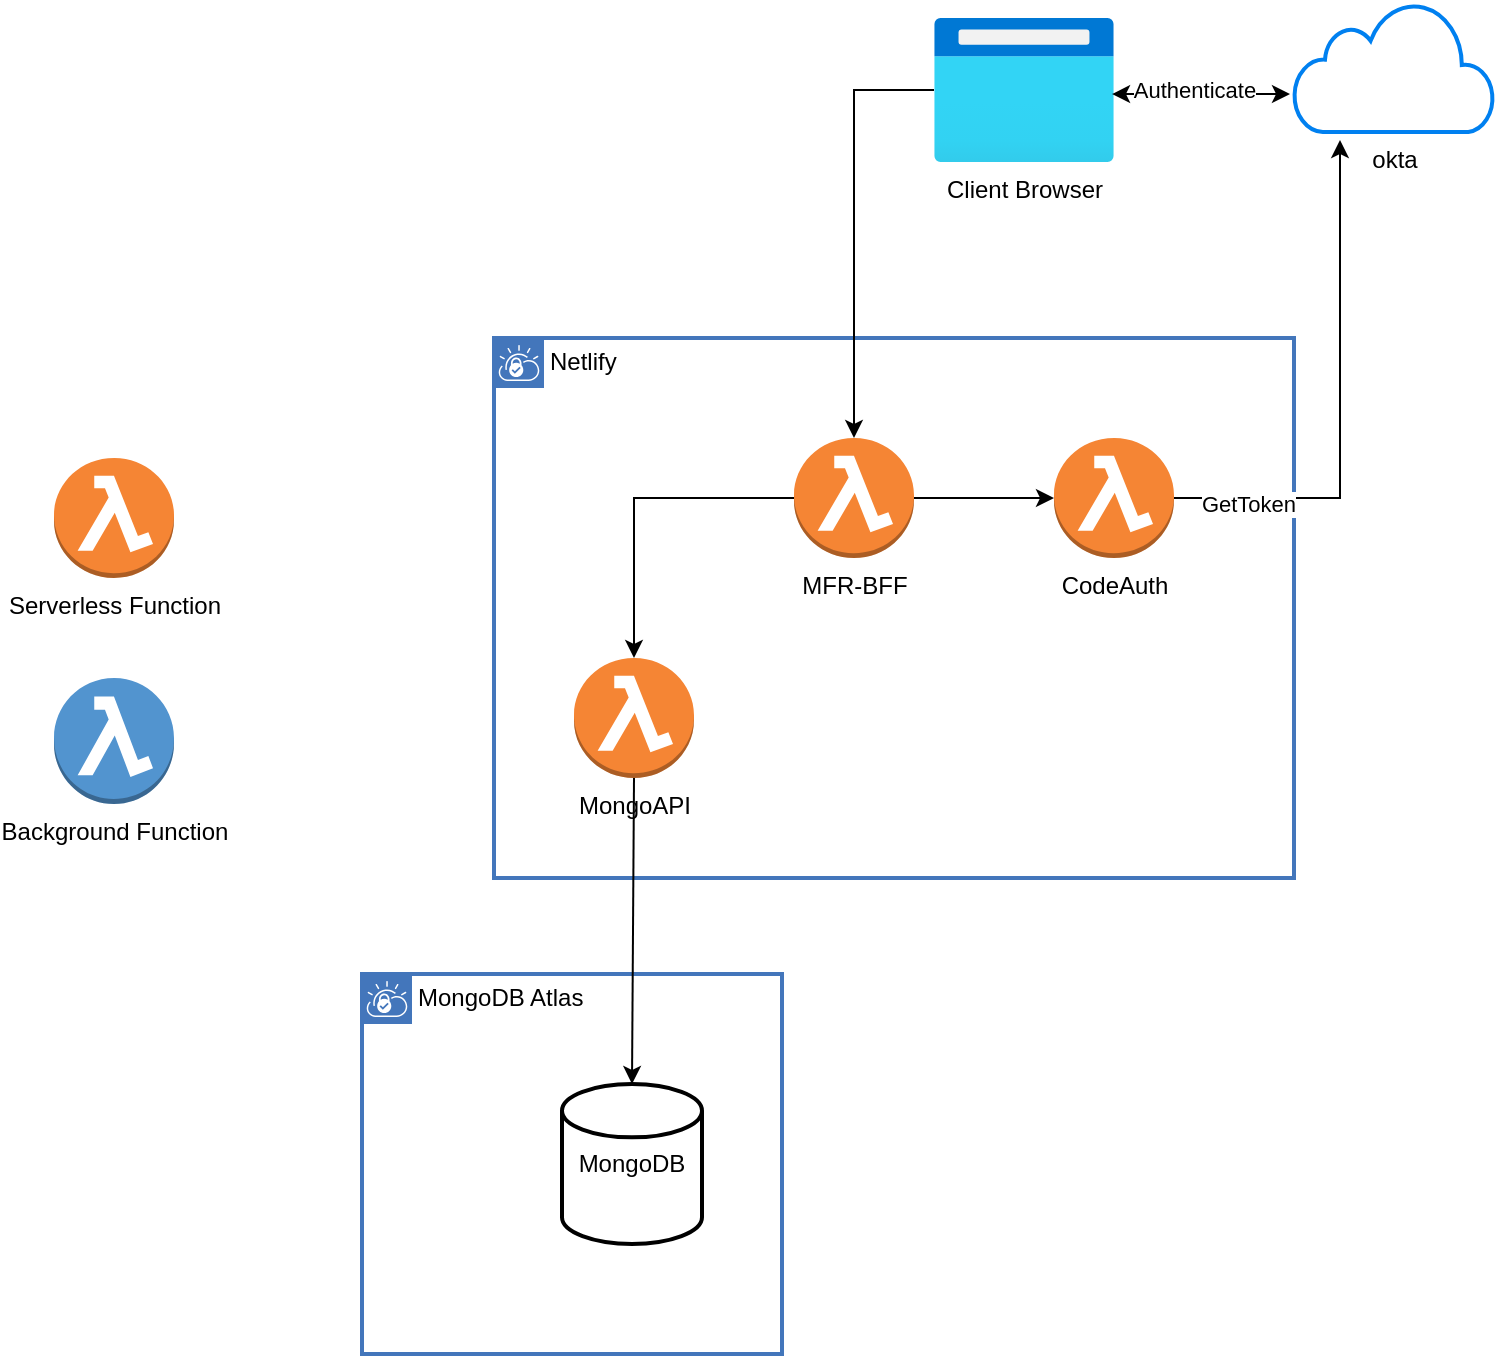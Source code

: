 <mxfile version="22.1.16" type="github">
  <diagram name="Page-1" id="tZtbLo5tzvzhx0-98deW">
    <mxGraphModel dx="880" dy="595" grid="1" gridSize="10" guides="1" tooltips="1" connect="1" arrows="1" fold="1" page="1" pageScale="1" pageWidth="850" pageHeight="1100" math="0" shadow="0">
      <root>
        <mxCell id="0" />
        <mxCell id="1" parent="0" />
        <mxCell id="ljXd4iEbn0Exki69qa5f-15" value="Netlify" style="shape=mxgraph.ibm.box;prType=vpc;fontStyle=0;verticalAlign=top;align=left;spacingLeft=32;spacingTop=4;fillColor=none;rounded=0;whiteSpace=wrap;html=1;strokeColor=#4376BB;strokeWidth=2;dashed=0;container=1;spacing=-4;collapsible=0;expand=0;recursiveResize=0;" vertex="1" parent="1">
          <mxGeometry x="310" y="190" width="400" height="270" as="geometry" />
        </mxCell>
        <mxCell id="ljXd4iEbn0Exki69qa5f-32" style="edgeStyle=orthogonalEdgeStyle;rounded=0;orthogonalLoop=1;jettySize=auto;html=1;exitX=1;exitY=0.5;exitDx=0;exitDy=0;exitPerimeter=0;" edge="1" parent="ljXd4iEbn0Exki69qa5f-15" source="ljXd4iEbn0Exki69qa5f-8" target="ljXd4iEbn0Exki69qa5f-30">
          <mxGeometry relative="1" as="geometry" />
        </mxCell>
        <mxCell id="ljXd4iEbn0Exki69qa5f-8" value="&lt;div&gt;MFR-BFF&lt;/div&gt;" style="outlineConnect=0;dashed=0;verticalLabelPosition=bottom;verticalAlign=top;align=center;html=1;shape=mxgraph.aws3.lambda_function;fillColor=#F58534;gradientColor=none;" vertex="1" parent="ljXd4iEbn0Exki69qa5f-15">
          <mxGeometry x="150" y="50" width="60" height="60" as="geometry" />
        </mxCell>
        <mxCell id="ljXd4iEbn0Exki69qa5f-2" value="&lt;div&gt;MongoAPI&lt;/div&gt;" style="outlineConnect=0;dashed=0;verticalLabelPosition=bottom;verticalAlign=top;align=center;html=1;shape=mxgraph.aws3.lambda_function;fillColor=#F58534;gradientColor=none;" vertex="1" parent="ljXd4iEbn0Exki69qa5f-15">
          <mxGeometry x="40" y="160" width="60" height="60" as="geometry" />
        </mxCell>
        <mxCell id="ljXd4iEbn0Exki69qa5f-18" style="edgeStyle=orthogonalEdgeStyle;rounded=0;orthogonalLoop=1;jettySize=auto;html=1;exitX=0;exitY=0.5;exitDx=0;exitDy=0;exitPerimeter=0;" edge="1" parent="ljXd4iEbn0Exki69qa5f-15" source="ljXd4iEbn0Exki69qa5f-8" target="ljXd4iEbn0Exki69qa5f-2">
          <mxGeometry relative="1" as="geometry" />
        </mxCell>
        <mxCell id="ljXd4iEbn0Exki69qa5f-30" value="CodeAuth" style="outlineConnect=0;dashed=0;verticalLabelPosition=bottom;verticalAlign=top;align=center;html=1;shape=mxgraph.aws3.lambda_function;fillColor=#F58534;gradientColor=none;" vertex="1" parent="ljXd4iEbn0Exki69qa5f-15">
          <mxGeometry x="280" y="50" width="60" height="60" as="geometry" />
        </mxCell>
        <mxCell id="ljXd4iEbn0Exki69qa5f-16" value="MongoDB Atlas" style="shape=mxgraph.ibm.box;prType=vpc;fontStyle=0;verticalAlign=top;align=left;spacingLeft=32;spacingTop=4;fillColor=none;rounded=0;whiteSpace=wrap;html=1;strokeColor=#4376BB;strokeWidth=2;dashed=0;container=1;spacing=-4;collapsible=0;expand=0;recursiveResize=0;" vertex="1" parent="1">
          <mxGeometry x="244" y="508" width="210" height="190" as="geometry" />
        </mxCell>
        <mxCell id="ljXd4iEbn0Exki69qa5f-1" value="MongoDB" style="strokeWidth=2;html=1;shape=mxgraph.flowchart.database;whiteSpace=wrap;" vertex="1" parent="ljXd4iEbn0Exki69qa5f-16">
          <mxGeometry x="100" y="55" width="70" height="80" as="geometry" />
        </mxCell>
        <mxCell id="ljXd4iEbn0Exki69qa5f-3" value="" style="endArrow=classic;html=1;rounded=0;exitX=0.5;exitY=1;exitDx=0;exitDy=0;exitPerimeter=0;entryX=0.5;entryY=0;entryDx=0;entryDy=0;entryPerimeter=0;" edge="1" parent="1" source="ljXd4iEbn0Exki69qa5f-2" target="ljXd4iEbn0Exki69qa5f-1">
          <mxGeometry width="50" height="50" relative="1" as="geometry">
            <mxPoint x="400" y="340" as="sourcePoint" />
            <mxPoint x="450" y="290" as="targetPoint" />
          </mxGeometry>
        </mxCell>
        <mxCell id="ljXd4iEbn0Exki69qa5f-12" value="Client Browser" style="image;aspect=fixed;html=1;points=[];align=center;fontSize=12;image=img/lib/azure2/general/Browser.svg;" vertex="1" parent="1">
          <mxGeometry x="530" y="30" width="90" height="72" as="geometry" />
        </mxCell>
        <mxCell id="ljXd4iEbn0Exki69qa5f-17" style="edgeStyle=orthogonalEdgeStyle;rounded=0;orthogonalLoop=1;jettySize=auto;html=1;entryX=0.5;entryY=0;entryDx=0;entryDy=0;entryPerimeter=0;" edge="1" parent="1" source="ljXd4iEbn0Exki69qa5f-12" target="ljXd4iEbn0Exki69qa5f-8">
          <mxGeometry relative="1" as="geometry" />
        </mxCell>
        <mxCell id="ljXd4iEbn0Exki69qa5f-21" value="Serverless Function" style="outlineConnect=0;dashed=0;verticalLabelPosition=bottom;verticalAlign=top;align=center;html=1;shape=mxgraph.aws3.lambda_function;fillColor=#F58534;gradientColor=none;" vertex="1" parent="1">
          <mxGeometry x="90" y="250" width="60" height="60" as="geometry" />
        </mxCell>
        <mxCell id="ljXd4iEbn0Exki69qa5f-22" value="&lt;div&gt;Background Function&lt;/div&gt;&lt;div&gt;&lt;br&gt;&lt;/div&gt;" style="outlineConnect=0;dashed=0;verticalLabelPosition=bottom;verticalAlign=top;align=center;html=1;shape=mxgraph.aws3.lambda_function;fillColor=#5294CF;gradientColor=none;" vertex="1" parent="1">
          <mxGeometry x="90" y="360" width="60" height="63" as="geometry" />
        </mxCell>
        <mxCell id="ljXd4iEbn0Exki69qa5f-26" value="&lt;div&gt;okta&lt;/div&gt;" style="html=1;verticalLabelPosition=bottom;align=center;labelBackgroundColor=#ffffff;verticalAlign=top;strokeWidth=2;strokeColor=#0080F0;shadow=0;dashed=0;shape=mxgraph.ios7.icons.cloud;" vertex="1" parent="1">
          <mxGeometry x="710" y="22" width="100" height="65" as="geometry" />
        </mxCell>
        <mxCell id="ljXd4iEbn0Exki69qa5f-29" value="" style="endArrow=classic;startArrow=classic;html=1;rounded=0;entryX=-0.02;entryY=0.708;entryDx=0;entryDy=0;entryPerimeter=0;exitX=0.989;exitY=0.528;exitDx=0;exitDy=0;exitPerimeter=0;" edge="1" parent="1" source="ljXd4iEbn0Exki69qa5f-12" target="ljXd4iEbn0Exki69qa5f-26">
          <mxGeometry width="50" height="50" relative="1" as="geometry">
            <mxPoint x="530" y="190" as="sourcePoint" />
            <mxPoint x="580" y="140" as="targetPoint" />
          </mxGeometry>
        </mxCell>
        <mxCell id="ljXd4iEbn0Exki69qa5f-31" value="&lt;div&gt;Authenticate&lt;/div&gt;" style="edgeLabel;html=1;align=center;verticalAlign=middle;resizable=0;points=[];" vertex="1" connectable="0" parent="ljXd4iEbn0Exki69qa5f-29">
          <mxGeometry x="-0.123" y="1" relative="1" as="geometry">
            <mxPoint x="2" y="-1" as="offset" />
          </mxGeometry>
        </mxCell>
        <mxCell id="ljXd4iEbn0Exki69qa5f-33" style="edgeStyle=orthogonalEdgeStyle;rounded=0;orthogonalLoop=1;jettySize=auto;html=1;entryX=0.23;entryY=1.062;entryDx=0;entryDy=0;entryPerimeter=0;" edge="1" parent="1" source="ljXd4iEbn0Exki69qa5f-30" target="ljXd4iEbn0Exki69qa5f-26">
          <mxGeometry relative="1" as="geometry" />
        </mxCell>
        <mxCell id="ljXd4iEbn0Exki69qa5f-36" value="&lt;div&gt;GetToken&lt;/div&gt;" style="edgeLabel;html=1;align=center;verticalAlign=middle;resizable=0;points=[];" vertex="1" connectable="0" parent="ljXd4iEbn0Exki69qa5f-33">
          <mxGeometry x="-0.718" y="-3" relative="1" as="geometry">
            <mxPoint as="offset" />
          </mxGeometry>
        </mxCell>
      </root>
    </mxGraphModel>
  </diagram>
</mxfile>
